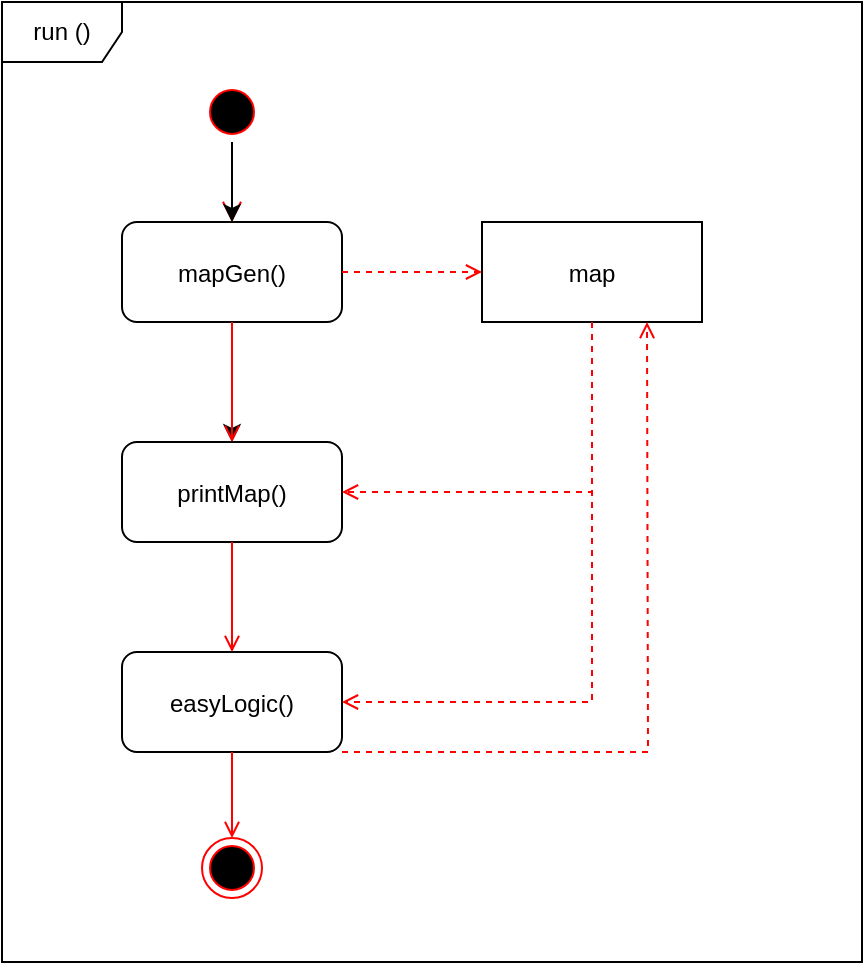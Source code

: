 <mxfile version="12.8.4" type="device" pages="2"><diagram name="run()" id="e7e014a7-5840-1c2e-5031-d8a46d1fe8dd"><mxGraphModel dx="1476" dy="795" grid="1" gridSize="10" guides="1" tooltips="1" connect="1" arrows="1" fold="1" page="1" pageScale="1" pageWidth="1169" pageHeight="826" background="#ffffff" math="0" shadow="0"><root><mxCell id="0"/><mxCell id="1" parent="0"/><mxCell id="yIL9UcURnjymwLm0LqYS-77" value="" style="group" parent="1" vertex="1" connectable="0"><mxGeometry x="20" y="20" width="430" height="480" as="geometry"/></mxCell><mxCell id="yIL9UcURnjymwLm0LqYS-53" value="run ()" style="shape=umlFrame;whiteSpace=wrap;html=1;" parent="yIL9UcURnjymwLm0LqYS-77" vertex="1"><mxGeometry width="430" height="480" as="geometry"/></mxCell><mxCell id="yIL9UcURnjymwLm0LqYS-42" value="" style="edgeStyle=elbowEdgeStyle;elbow=horizontal;verticalAlign=bottom;endArrow=open;endSize=8;strokeColor=#FF0000;endFill=1;rounded=0" parent="yIL9UcURnjymwLm0LqYS-77" target="yIL9UcURnjymwLm0LqYS-43" edge="1"><mxGeometry x="-150" y="-100" as="geometry"><mxPoint x="-135" y="-30" as="targetPoint"/><mxPoint x="115" y="70" as="sourcePoint"/></mxGeometry></mxCell><mxCell id="yIL9UcURnjymwLm0LqYS-43" value="mapGen()" style="rounded=1;" parent="yIL9UcURnjymwLm0LqYS-77" vertex="1"><mxGeometry x="60" y="110" width="110" height="50" as="geometry"/></mxCell><mxCell id="yIL9UcURnjymwLm0LqYS-44" value="printMap()" style="rounded=1;" parent="yIL9UcURnjymwLm0LqYS-77" vertex="1"><mxGeometry x="60" y="220" width="110" height="50" as="geometry"/></mxCell><mxCell id="yIL9UcURnjymwLm0LqYS-71" value="" style="edgeStyle=orthogonalEdgeStyle;rounded=0;orthogonalLoop=1;jettySize=auto;html=1;" parent="yIL9UcURnjymwLm0LqYS-77" source="yIL9UcURnjymwLm0LqYS-43" target="yIL9UcURnjymwLm0LqYS-44" edge="1"><mxGeometry relative="1" as="geometry"/></mxCell><mxCell id="yIL9UcURnjymwLm0LqYS-45" value="" style="endArrow=open;strokeColor=#FF0000;endFill=1;rounded=0" parent="yIL9UcURnjymwLm0LqYS-77" source="yIL9UcURnjymwLm0LqYS-43" target="yIL9UcURnjymwLm0LqYS-44" edge="1"><mxGeometry relative="1" as="geometry"/></mxCell><mxCell id="yIL9UcURnjymwLm0LqYS-46" value="easyLogic()" style="rounded=1;" parent="yIL9UcURnjymwLm0LqYS-77" vertex="1"><mxGeometry x="60" y="325" width="110" height="50" as="geometry"/></mxCell><mxCell id="yIL9UcURnjymwLm0LqYS-47" value="" style="endArrow=open;strokeColor=#FF0000;endFill=1;rounded=0" parent="yIL9UcURnjymwLm0LqYS-77" source="yIL9UcURnjymwLm0LqYS-44" target="yIL9UcURnjymwLm0LqYS-46" edge="1"><mxGeometry relative="1" as="geometry"/></mxCell><mxCell id="yIL9UcURnjymwLm0LqYS-50" value="" style="edgeStyle=orthogonalEdgeStyle;rounded=0;orthogonalLoop=1;jettySize=auto;html=1;exitX=0.5;exitY=1;exitDx=0;exitDy=0;" parent="yIL9UcURnjymwLm0LqYS-77" source="5" target="yIL9UcURnjymwLm0LqYS-43" edge="1"><mxGeometry relative="1" as="geometry"/></mxCell><mxCell id="5" value="" style="ellipse;shape=startState;fillColor=#000000;strokeColor=#ff0000;" parent="yIL9UcURnjymwLm0LqYS-77" vertex="1"><mxGeometry x="100" y="40" width="30" height="30" as="geometry"/></mxCell><mxCell id="yIL9UcURnjymwLm0LqYS-51" value="" style="ellipse;html=1;shape=endState;fillColor=#000000;strokeColor=#ff0000;" parent="yIL9UcURnjymwLm0LqYS-77" vertex="1"><mxGeometry x="100" y="418" width="30" height="30" as="geometry"/></mxCell><mxCell id="yIL9UcURnjymwLm0LqYS-52" value="" style="endArrow=open;strokeColor=#FF0000;endFill=1;rounded=0;entryX=0.5;entryY=0;entryDx=0;entryDy=0;exitX=0.5;exitY=1;exitDx=0;exitDy=0;" parent="yIL9UcURnjymwLm0LqYS-77" source="yIL9UcURnjymwLm0LqYS-46" target="yIL9UcURnjymwLm0LqYS-51" edge="1"><mxGeometry relative="1" as="geometry"><mxPoint x="320" y="510" as="sourcePoint"/><mxPoint x="125" y="335" as="targetPoint"/></mxGeometry></mxCell><mxCell id="yIL9UcURnjymwLm0LqYS-67" value="map" style="rounded=0;" parent="yIL9UcURnjymwLm0LqYS-77" vertex="1"><mxGeometry x="240" y="110" width="110" height="50" as="geometry"/></mxCell><mxCell id="yIL9UcURnjymwLm0LqYS-70" value="" style="endArrow=open;strokeColor=#FF0000;endFill=1;rounded=0;exitX=1;exitY=0.5;exitDx=0;exitDy=0;entryX=0;entryY=0.5;entryDx=0;entryDy=0;dashed=1;" parent="yIL9UcURnjymwLm0LqYS-77" source="yIL9UcURnjymwLm0LqYS-43" target="yIL9UcURnjymwLm0LqYS-67" edge="1"><mxGeometry relative="1" as="geometry"><mxPoint x="125.0" y="170" as="sourcePoint"/><mxPoint x="125.0" y="230" as="targetPoint"/></mxGeometry></mxCell><mxCell id="yIL9UcURnjymwLm0LqYS-73" value="" style="endArrow=open;strokeColor=#FF0000;endFill=1;rounded=0;exitX=0.5;exitY=1;exitDx=0;exitDy=0;entryX=1;entryY=0.5;entryDx=0;entryDy=0;dashed=1;" parent="yIL9UcURnjymwLm0LqYS-77" source="yIL9UcURnjymwLm0LqYS-67" target="yIL9UcURnjymwLm0LqYS-44" edge="1"><mxGeometry relative="1" as="geometry"><mxPoint x="180.0" y="145" as="sourcePoint"/><mxPoint x="250" y="145" as="targetPoint"/><Array as="points"><mxPoint x="295" y="245"/></Array></mxGeometry></mxCell><mxCell id="yIL9UcURnjymwLm0LqYS-75" value="" style="endArrow=open;strokeColor=#FF0000;endFill=1;rounded=0;exitX=0.5;exitY=1;exitDx=0;exitDy=0;dashed=1;entryX=1;entryY=0.5;entryDx=0;entryDy=0;" parent="yIL9UcURnjymwLm0LqYS-77" source="yIL9UcURnjymwLm0LqYS-67" target="yIL9UcURnjymwLm0LqYS-46" edge="1"><mxGeometry relative="1" as="geometry"><mxPoint x="305" y="170" as="sourcePoint"/><mxPoint x="250" y="220" as="targetPoint"/><Array as="points"><mxPoint x="295" y="350"/></Array></mxGeometry></mxCell><mxCell id="yIL9UcURnjymwLm0LqYS-76" value="" style="endArrow=open;strokeColor=#FF0000;endFill=1;rounded=0;exitX=1;exitY=1;exitDx=0;exitDy=0;dashed=1;entryX=0.75;entryY=1;entryDx=0;entryDy=0;" parent="yIL9UcURnjymwLm0LqYS-77" source="yIL9UcURnjymwLm0LqYS-46" target="yIL9UcURnjymwLm0LqYS-67" edge="1"><mxGeometry relative="1" as="geometry"><mxPoint x="305" y="170" as="sourcePoint"/><mxPoint x="180.0" y="360" as="targetPoint"/><Array as="points"><mxPoint x="323" y="375"/></Array></mxGeometry></mxCell></root></mxGraphModel></diagram><diagram id="_-LYIopHE-HFo_R16jnw" name="easyLogic()"><mxGraphModel dx="874" dy="921" grid="1" gridSize="10" guides="1" tooltips="1" connect="1" arrows="1" fold="1" page="1" pageScale="1" pageWidth="827" pageHeight="1169" math="0" shadow="0"><root><mxCell id="tp7iAgG9WpLpoPXJpzqL-0"/><mxCell id="tp7iAgG9WpLpoPXJpzqL-1" parent="tp7iAgG9WpLpoPXJpzqL-0"/><mxCell id="rsNQLInnvWdYx2BuLdzC-0" value="" style="ellipse;html=1;shape=startState;fillColor=#000000;strokeColor=#ff0000;rounded=0;" vertex="1" parent="tp7iAgG9WpLpoPXJpzqL-1"><mxGeometry x="275" y="60" width="30" height="30" as="geometry"/></mxCell><mxCell id="rsNQLInnvWdYx2BuLdzC-1" value="" style="edgeStyle=orthogonalEdgeStyle;html=1;verticalAlign=bottom;endArrow=open;endSize=8;strokeColor=#ff0000;entryX=0.5;entryY=0;entryDx=0;entryDy=0;" edge="1" source="rsNQLInnvWdYx2BuLdzC-0" target="rsNQLInnvWdYx2BuLdzC-4" parent="tp7iAgG9WpLpoPXJpzqL-1"><mxGeometry relative="1" as="geometry"><mxPoint x="266.25" y="130" as="targetPoint"/></mxGeometry></mxCell><mxCell id="rsNQLInnvWdYx2BuLdzC-2" style="edgeStyle=orthogonalEdgeStyle;rounded=0;orthogonalLoop=1;jettySize=auto;html=1;exitX=0.5;exitY=1;exitDx=0;exitDy=0;entryX=0.5;entryY=0;entryDx=0;entryDy=0;strokeColor=#FF0000;" edge="1" source="rsNQLInnvWdYx2BuLdzC-4" target="rsNQLInnvWdYx2BuLdzC-6" parent="tp7iAgG9WpLpoPXJpzqL-1"><mxGeometry relative="1" as="geometry"/></mxCell><mxCell id="rsNQLInnvWdYx2BuLdzC-3" style="edgeStyle=orthogonalEdgeStyle;rounded=0;orthogonalLoop=1;jettySize=auto;html=1;entryX=1;entryY=0.5;entryDx=0;entryDy=0;strokeColor=#FF0000;dashed=1;" edge="1" source="rsNQLInnvWdYx2BuLdzC-4" target="rsNQLInnvWdYx2BuLdzC-14" parent="tp7iAgG9WpLpoPXJpzqL-1"><mxGeometry relative="1" as="geometry"/></mxCell><mxCell id="rsNQLInnvWdYx2BuLdzC-4" value="spinMyHeadRightRound()" style="rounded=1;" vertex="1" parent="tp7iAgG9WpLpoPXJpzqL-1"><mxGeometry x="230" y="130" width="120" height="40" as="geometry"/></mxCell><mxCell id="rsNQLInnvWdYx2BuLdzC-5" style="edgeStyle=orthogonalEdgeStyle;rounded=0;orthogonalLoop=1;jettySize=auto;html=1;exitX=0.5;exitY=1;exitDx=0;exitDy=0;entryX=0.5;entryY=0;entryDx=0;entryDy=0;strokeColor=#FF0000;" edge="1" source="rsNQLInnvWdYx2BuLdzC-6" target="rsNQLInnvWdYx2BuLdzC-7" parent="tp7iAgG9WpLpoPXJpzqL-1"><mxGeometry relative="1" as="geometry"/></mxCell><mxCell id="rsNQLInnvWdYx2BuLdzC-6" value="reportRoverPos()" style="rounded=1;" vertex="1" parent="tp7iAgG9WpLpoPXJpzqL-1"><mxGeometry x="230" y="209" width="121.25" height="40" as="geometry"/></mxCell><mxCell id="rsNQLInnvWdYx2BuLdzC-7" value="NO WALL &amp;amp; NO HAZARD ahead" style="rhombus;whiteSpace=wrap;html=1;fillColor=#FFFFFF;strokeColor=#000000;rounded=0;" vertex="1" parent="tp7iAgG9WpLpoPXJpzqL-1"><mxGeometry x="230" y="290" width="120" height="40" as="geometry"/></mxCell><mxCell id="rsNQLInnvWdYx2BuLdzC-8" value="false" style="edgeStyle=orthogonalEdgeStyle;html=1;align=left;verticalAlign=bottom;endArrow=open;endSize=8;strokeColor=#ff0000;entryX=0;entryY=0.5;entryDx=0;entryDy=0;" edge="1" source="rsNQLInnvWdYx2BuLdzC-7" target="rsNQLInnvWdYx2BuLdzC-11" parent="tp7iAgG9WpLpoPXJpzqL-1"><mxGeometry x="-0.846" y="5" relative="1" as="geometry"><mxPoint x="411.25" y="305.0" as="targetPoint"/><mxPoint as="offset"/></mxGeometry></mxCell><mxCell id="rsNQLInnvWdYx2BuLdzC-9" value="true" style="edgeStyle=orthogonalEdgeStyle;html=1;align=left;verticalAlign=top;endArrow=open;endSize=8;strokeColor=#ff0000;exitX=0.5;exitY=1;exitDx=0;exitDy=0;entryX=0.5;entryY=0;entryDx=0;entryDy=0;" edge="1" source="rsNQLInnvWdYx2BuLdzC-7" target="rsNQLInnvWdYx2BuLdzC-13" parent="tp7iAgG9WpLpoPXJpzqL-1"><mxGeometry x="-1" relative="1" as="geometry"><mxPoint x="295.625" y="390" as="targetPoint"/></mxGeometry></mxCell><mxCell id="rsNQLInnvWdYx2BuLdzC-10" style="edgeStyle=orthogonalEdgeStyle;rounded=0;orthogonalLoop=1;jettySize=auto;html=1;exitX=1;exitY=0.5;exitDx=0;exitDy=0;entryX=0;entryY=0.5;entryDx=0;entryDy=0;strokeColor=#FF0000;" edge="1" source="rsNQLInnvWdYx2BuLdzC-11" target="rsNQLInnvWdYx2BuLdzC-19" parent="tp7iAgG9WpLpoPXJpzqL-1"><mxGeometry relative="1" as="geometry"><mxPoint x="540" y="305" as="targetPoint"/></mxGeometry></mxCell><mxCell id="rsNQLInnvWdYx2BuLdzC-11" value="turnRight()" style="rounded=1;" vertex="1" parent="tp7iAgG9WpLpoPXJpzqL-1"><mxGeometry x="390" y="290" width="120" height="40" as="geometry"/></mxCell><mxCell id="rsNQLInnvWdYx2BuLdzC-12" style="edgeStyle=orthogonalEdgeStyle;rounded=0;orthogonalLoop=1;jettySize=auto;html=1;exitX=1;exitY=0.5;exitDx=0;exitDy=0;entryX=0.5;entryY=1;entryDx=0;entryDy=0;strokeColor=#FF0000;" edge="1" source="rsNQLInnvWdYx2BuLdzC-13" target="rsNQLInnvWdYx2BuLdzC-11" parent="tp7iAgG9WpLpoPXJpzqL-1"><mxGeometry relative="1" as="geometry"/></mxCell><mxCell id="rsNQLInnvWdYx2BuLdzC-13" value="move(toNextObstacle)" style="rounded=1;" vertex="1" parent="tp7iAgG9WpLpoPXJpzqL-1"><mxGeometry x="230" y="370" width="120" height="40" as="geometry"/></mxCell><mxCell id="rsNQLInnvWdYx2BuLdzC-14" value="map" style="rounded=0;" vertex="1" parent="tp7iAgG9WpLpoPXJpzqL-1"><mxGeometry x="60" y="130" width="110" height="40" as="geometry"/></mxCell><mxCell id="rsNQLInnvWdYx2BuLdzC-15" style="edgeStyle=orthogonalEdgeStyle;rounded=0;orthogonalLoop=1;jettySize=auto;html=1;entryX=0;entryY=0.5;entryDx=0;entryDy=0;strokeColor=#FF0000;dashed=1;exitX=0.5;exitY=1;exitDx=0;exitDy=0;" edge="1" source="rsNQLInnvWdYx2BuLdzC-14" target="rsNQLInnvWdYx2BuLdzC-6" parent="tp7iAgG9WpLpoPXJpzqL-1"><mxGeometry relative="1" as="geometry"><mxPoint x="251.25" y="145" as="sourcePoint"/><mxPoint x="180" y="145" as="targetPoint"/></mxGeometry></mxCell><mxCell id="rsNQLInnvWdYx2BuLdzC-16" style="edgeStyle=orthogonalEdgeStyle;rounded=0;orthogonalLoop=1;jettySize=auto;html=1;strokeColor=#FF0000;dashed=1;entryX=0;entryY=0.5;entryDx=0;entryDy=0;exitX=0.5;exitY=1;exitDx=0;exitDy=0;" edge="1" source="rsNQLInnvWdYx2BuLdzC-14" target="rsNQLInnvWdYx2BuLdzC-13" parent="tp7iAgG9WpLpoPXJpzqL-1"><mxGeometry relative="1" as="geometry"><mxPoint x="60" y="390" as="sourcePoint"/><mxPoint x="170" y="470" as="targetPoint"/></mxGeometry></mxCell><mxCell id="rsNQLInnvWdYx2BuLdzC-17" value="true" style="edgeStyle=orthogonalEdgeStyle;rounded=0;orthogonalLoop=1;jettySize=auto;html=1;strokeColor=#FF0000;entryX=0.5;entryY=0;entryDx=0;entryDy=0;" edge="1" source="rsNQLInnvWdYx2BuLdzC-19" target="rsNQLInnvWdYx2BuLdzC-22" parent="tp7iAgG9WpLpoPXJpzqL-1"><mxGeometry relative="1" as="geometry"><mxPoint x="595.625" y="400.0" as="targetPoint"/></mxGeometry></mxCell><mxCell id="rsNQLInnvWdYx2BuLdzC-18" value="false" style="edgeStyle=orthogonalEdgeStyle;rounded=0;orthogonalLoop=1;jettySize=auto;html=1;exitX=0.5;exitY=0;exitDx=0;exitDy=0;strokeColor=#FF0000;" edge="1" source="rsNQLInnvWdYx2BuLdzC-19" target="rsNQLInnvWdYx2BuLdzC-20" parent="tp7iAgG9WpLpoPXJpzqL-1"><mxGeometry relative="1" as="geometry"><mxPoint x="595.765" y="240.0" as="targetPoint"/></mxGeometry></mxCell><mxCell id="rsNQLInnvWdYx2BuLdzC-19" value="while(true)" style="rhombus;whiteSpace=wrap;html=1;fillColor=#FFFFFF;strokeColor=#000000;rounded=0;" vertex="1" parent="tp7iAgG9WpLpoPXJpzqL-1"><mxGeometry x="550" y="290" width="120" height="40" as="geometry"/></mxCell><mxCell id="rsNQLInnvWdYx2BuLdzC-20" value="" style="ellipse;html=1;shape=endState;fillColor=#000000;strokeColor=#ff0000;" vertex="1" parent="tp7iAgG9WpLpoPXJpzqL-1"><mxGeometry x="595" y="240" width="30" height="30" as="geometry"/></mxCell><mxCell id="rsNQLInnvWdYx2BuLdzC-21" value="" style="edgeStyle=orthogonalEdgeStyle;rounded=0;orthogonalLoop=1;jettySize=auto;html=1;strokeColor=#FF0000;" edge="1" source="rsNQLInnvWdYx2BuLdzC-22" target="rsNQLInnvWdYx2BuLdzC-24" parent="tp7iAgG9WpLpoPXJpzqL-1"><mxGeometry relative="1" as="geometry"/></mxCell><mxCell id="rsNQLInnvWdYx2BuLdzC-22" value="seeTreasure()" style="rounded=1;" vertex="1" parent="tp7iAgG9WpLpoPXJpzqL-1"><mxGeometry x="550" y="370" width="120" height="40" as="geometry"/></mxCell><mxCell id="rsNQLInnvWdYx2BuLdzC-23" style="edgeStyle=orthogonalEdgeStyle;rounded=0;orthogonalLoop=1;jettySize=auto;html=1;exitX=0.5;exitY=1;exitDx=0;exitDy=0;entryX=0.5;entryY=0;entryDx=0;entryDy=0;strokeColor=#FF0000;" edge="1" source="rsNQLInnvWdYx2BuLdzC-24" target="rsNQLInnvWdYx2BuLdzC-42" parent="tp7iAgG9WpLpoPXJpzqL-1"><mxGeometry relative="1" as="geometry"/></mxCell><mxCell id="rsNQLInnvWdYx2BuLdzC-24" value="enemyInSight()" style="rounded=1;" vertex="1" parent="tp7iAgG9WpLpoPXJpzqL-1"><mxGeometry x="550" y="450" width="120" height="40" as="geometry"/></mxCell><mxCell id="rsNQLInnvWdYx2BuLdzC-25" value="false" style="edgeStyle=orthogonalEdgeStyle;rounded=0;orthogonalLoop=1;jettySize=auto;html=1;exitX=1;exitY=0.5;exitDx=0;exitDy=0;strokeColor=#FF0000;entryX=0;entryY=0.5;entryDx=0;entryDy=0;" edge="1" source="rsNQLInnvWdYx2BuLdzC-27" target="rsNQLInnvWdYx2BuLdzC-37" parent="tp7iAgG9WpLpoPXJpzqL-1"><mxGeometry relative="1" as="geometry"><mxPoint x="1045.838" y="820" as="targetPoint"/></mxGeometry></mxCell><mxCell id="rsNQLInnvWdYx2BuLdzC-26" value="true" style="edgeStyle=orthogonalEdgeStyle;rounded=0;orthogonalLoop=1;jettySize=auto;html=1;strokeColor=#FF0000;" edge="1" source="rsNQLInnvWdYx2BuLdzC-27" target="rsNQLInnvWdYx2BuLdzC-53" parent="tp7iAgG9WpLpoPXJpzqL-1"><mxGeometry relative="1" as="geometry"/></mxCell><mxCell id="rsNQLInnvWdYx2BuLdzC-27" value="WALL OR HAZARD ahead" style="rhombus;whiteSpace=wrap;html=1;fillColor=#FFFFFF;strokeColor=#000000;rounded=0;" vertex="1" parent="tp7iAgG9WpLpoPXJpzqL-1"><mxGeometry x="550" y="770" width="120" height="40" as="geometry"/></mxCell><mxCell id="9hM7hw5sZn8iG_QhuTRT-4" style="edgeStyle=orthogonalEdgeStyle;rounded=0;orthogonalLoop=1;jettySize=auto;html=1;exitX=0.5;exitY=1;exitDx=0;exitDy=0;strokeColor=#FF0000;entryX=1;entryY=0.5;entryDx=0;entryDy=0;" edge="1" parent="tp7iAgG9WpLpoPXJpzqL-1" source="rsNQLInnvWdYx2BuLdzC-30" target="rsNQLInnvWdYx2BuLdzC-19"><mxGeometry relative="1" as="geometry"><mxPoint x="1280" y="760" as="targetPoint"/><Array as="points"><mxPoint x="610" y="1070"/><mxPoint x="1280" y="1070"/><mxPoint x="1280" y="310"/></Array></mxGeometry></mxCell><mxCell id="rsNQLInnvWdYx2BuLdzC-30" value="turnRight()" style="rounded=1;" vertex="1" parent="tp7iAgG9WpLpoPXJpzqL-1"><mxGeometry x="550" y="1010" width="120" height="40" as="geometry"/></mxCell><mxCell id="rsNQLInnvWdYx2BuLdzC-31" value="true" style="edgeStyle=orthogonalEdgeStyle;rounded=0;orthogonalLoop=1;jettySize=auto;html=1;strokeColor=#FF0000;" edge="1" source="rsNQLInnvWdYx2BuLdzC-33" target="rsNQLInnvWdYx2BuLdzC-30" parent="tp7iAgG9WpLpoPXJpzqL-1"><mxGeometry relative="1" as="geometry"/></mxCell><mxCell id="rsNQLInnvWdYx2BuLdzC-32" value="false" style="edgeStyle=orthogonalEdgeStyle;rounded=0;orthogonalLoop=1;jettySize=auto;html=1;exitX=1;exitY=0.5;exitDx=0;exitDy=0;entryX=0;entryY=0.5;entryDx=0;entryDy=0;strokeColor=#FF0000;" edge="1" source="rsNQLInnvWdYx2BuLdzC-33" target="rsNQLInnvWdYx2BuLdzC-37" parent="tp7iAgG9WpLpoPXJpzqL-1"><mxGeometry relative="1" as="geometry"/></mxCell><mxCell id="rsNQLInnvWdYx2BuLdzC-33" value="WALL OR HAZARD ahead" style="rhombus;whiteSpace=wrap;html=1;fillColor=#FFFFFF;strokeColor=#000000;rounded=0;" vertex="1" parent="tp7iAgG9WpLpoPXJpzqL-1"><mxGeometry x="550" y="930" width="120" height="40" as="geometry"/></mxCell><mxCell id="rsNQLInnvWdYx2BuLdzC-34" value="" style="edgeStyle=orthogonalEdgeStyle;rounded=0;orthogonalLoop=1;jettySize=auto;html=1;strokeColor=#FF0000;" edge="1" source="rsNQLInnvWdYx2BuLdzC-53" target="rsNQLInnvWdYx2BuLdzC-33" parent="tp7iAgG9WpLpoPXJpzqL-1"><mxGeometry relative="1" as="geometry"><mxPoint x="1206.25" y="660" as="sourcePoint"/><mxPoint x="1206.25" y="740" as="targetPoint"/></mxGeometry></mxCell><mxCell id="rsNQLInnvWdYx2BuLdzC-35" value="true" style="edgeStyle=orthogonalEdgeStyle;rounded=0;orthogonalLoop=1;jettySize=auto;html=1;exitX=0.5;exitY=1;exitDx=0;exitDy=0;strokeColor=#FF0000;entryX=0.5;entryY=0;entryDx=0;entryDy=0;" edge="1" source="rsNQLInnvWdYx2BuLdzC-37" target="rsNQLInnvWdYx2BuLdzC-38" parent="tp7iAgG9WpLpoPXJpzqL-1"><mxGeometry relative="1" as="geometry"><mxPoint x="1281.25" y="805.412" as="targetPoint"/></mxGeometry></mxCell><mxCell id="rsNQLInnvWdYx2BuLdzC-36" value="false" style="edgeStyle=orthogonalEdgeStyle;rounded=0;orthogonalLoop=1;jettySize=auto;html=1;exitX=1;exitY=0.5;exitDx=0;exitDy=0;entryX=0;entryY=0.5;entryDx=0;entryDy=0;strokeColor=#FF0000;" edge="1" source="rsNQLInnvWdYx2BuLdzC-37" target="rsNQLInnvWdYx2BuLdzC-39" parent="tp7iAgG9WpLpoPXJpzqL-1"><mxGeometry relative="1" as="geometry"/></mxCell><mxCell id="rsNQLInnvWdYx2BuLdzC-37" value="NO WALL &amp;amp; NO HAZARD ahead" style="rhombus;whiteSpace=wrap;html=1;fillColor=#FFFFFF;strokeColor=#000000;rounded=0;" vertex="1" parent="tp7iAgG9WpLpoPXJpzqL-1"><mxGeometry x="710" y="850" width="120" height="40" as="geometry"/></mxCell><mxCell id="9hM7hw5sZn8iG_QhuTRT-5" style="edgeStyle=orthogonalEdgeStyle;rounded=0;orthogonalLoop=1;jettySize=auto;html=1;exitX=1;exitY=0.5;exitDx=0;exitDy=0;entryX=1;entryY=0.5;entryDx=0;entryDy=0;strokeColor=#FF0000;" edge="1" parent="tp7iAgG9WpLpoPXJpzqL-1" source="rsNQLInnvWdYx2BuLdzC-38" target="rsNQLInnvWdYx2BuLdzC-19"><mxGeometry relative="1" as="geometry"><Array as="points"><mxPoint x="1280" y="950"/><mxPoint x="1280" y="310"/></Array></mxGeometry></mxCell><mxCell id="rsNQLInnvWdYx2BuLdzC-38" value="move(1);" style="rounded=1;" vertex="1" parent="tp7iAgG9WpLpoPXJpzqL-1"><mxGeometry x="710" y="930" width="120" height="40" as="geometry"/></mxCell><mxCell id="9hM7hw5sZn8iG_QhuTRT-2" style="edgeStyle=orthogonalEdgeStyle;rounded=0;orthogonalLoop=1;jettySize=auto;html=1;exitX=1;exitY=0.5;exitDx=0;exitDy=0;entryX=1;entryY=0.5;entryDx=0;entryDy=0;strokeColor=#FF0000;" edge="1" parent="tp7iAgG9WpLpoPXJpzqL-1" source="rsNQLInnvWdYx2BuLdzC-39" target="rsNQLInnvWdYx2BuLdzC-19"><mxGeometry relative="1" as="geometry"><Array as="points"><mxPoint x="1280" y="870"/><mxPoint x="1280" y="310"/></Array></mxGeometry></mxCell><mxCell id="rsNQLInnvWdYx2BuLdzC-39" value="turnLeft()" style="rounded=1;" vertex="1" parent="tp7iAgG9WpLpoPXJpzqL-1"><mxGeometry x="870" y="850" width="120" height="40" as="geometry"/></mxCell><mxCell id="rsNQLInnvWdYx2BuLdzC-40" value="false" style="edgeStyle=orthogonalEdgeStyle;rounded=0;orthogonalLoop=1;jettySize=auto;html=1;strokeColor=#FF0000;" edge="1" source="rsNQLInnvWdYx2BuLdzC-42" target="rsNQLInnvWdYx2BuLdzC-47" parent="tp7iAgG9WpLpoPXJpzqL-1"><mxGeometry relative="1" as="geometry"/></mxCell><mxCell id="rsNQLInnvWdYx2BuLdzC-41" value="true" style="edgeStyle=orthogonalEdgeStyle;rounded=0;orthogonalLoop=1;jettySize=auto;html=1;strokeColor=#FF0000;" edge="1" source="rsNQLInnvWdYx2BuLdzC-42" target="rsNQLInnvWdYx2BuLdzC-44" parent="tp7iAgG9WpLpoPXJpzqL-1"><mxGeometry relative="1" as="geometry"/></mxCell><mxCell id="rsNQLInnvWdYx2BuLdzC-42" value="NO WALL OR HAZARD ahead" style="rhombus;whiteSpace=wrap;html=1;fillColor=#FFFFFF;strokeColor=#000000;rounded=0;" vertex="1" parent="tp7iAgG9WpLpoPXJpzqL-1"><mxGeometry x="550" y="530" width="120" height="40" as="geometry"/></mxCell><mxCell id="rsNQLInnvWdYx2BuLdzC-43" value="" style="edgeStyle=orthogonalEdgeStyle;rounded=0;orthogonalLoop=1;jettySize=auto;html=1;strokeColor=#FF0000;entryX=0.5;entryY=0;entryDx=0;entryDy=0;" edge="1" source="rsNQLInnvWdYx2BuLdzC-44" target="rsNQLInnvWdYx2BuLdzC-51" parent="tp7iAgG9WpLpoPXJpzqL-1"><mxGeometry relative="1" as="geometry"><mxPoint x="850" y="545" as="targetPoint"/></mxGeometry></mxCell><mxCell id="rsNQLInnvWdYx2BuLdzC-44" value="move(1);" style="rounded=1;" vertex="1" parent="tp7iAgG9WpLpoPXJpzqL-1"><mxGeometry x="550" y="610" width="120" height="40" as="geometry"/></mxCell><mxCell id="rsNQLInnvWdYx2BuLdzC-45" value="" style="edgeStyle=orthogonalEdgeStyle;rounded=0;orthogonalLoop=1;jettySize=auto;html=1;strokeColor=#FF0000;" edge="1" source="rsNQLInnvWdYx2BuLdzC-51" target="rsNQLInnvWdYx2BuLdzC-27" parent="tp7iAgG9WpLpoPXJpzqL-1"><mxGeometry relative="1" as="geometry"/></mxCell><mxCell id="rsNQLInnvWdYx2BuLdzC-46" value="" style="edgeStyle=orthogonalEdgeStyle;rounded=0;orthogonalLoop=1;jettySize=auto;html=1;strokeColor=#FF0000;" edge="1" source="rsNQLInnvWdYx2BuLdzC-47" target="rsNQLInnvWdYx2BuLdzC-49" parent="tp7iAgG9WpLpoPXJpzqL-1"><mxGeometry relative="1" as="geometry"/></mxCell><mxCell id="rsNQLInnvWdYx2BuLdzC-47" value="turnLeft()" style="rounded=1;" vertex="1" parent="tp7iAgG9WpLpoPXJpzqL-1"><mxGeometry x="710" y="530" width="120" height="40" as="geometry"/></mxCell><mxCell id="rsNQLInnvWdYx2BuLdzC-48" value="true" style="edgeStyle=orthogonalEdgeStyle;rounded=0;orthogonalLoop=1;jettySize=auto;html=1;exitX=0.5;exitY=1;exitDx=0;exitDy=0;entryX=0.5;entryY=0;entryDx=0;entryDy=0;strokeColor=#FF0000;" edge="1" source="rsNQLInnvWdYx2BuLdzC-49" target="rsNQLInnvWdYx2BuLdzC-50" parent="tp7iAgG9WpLpoPXJpzqL-1"><mxGeometry relative="1" as="geometry"/></mxCell><mxCell id="rsNQLInnvWdYx2BuLdzC-49" value="NO WALL OR HAZARD ahead" style="rhombus;whiteSpace=wrap;html=1;fillColor=#FFFFFF;strokeColor=#000000;rounded=0;" vertex="1" parent="tp7iAgG9WpLpoPXJpzqL-1"><mxGeometry x="870" y="530" width="120" height="40" as="geometry"/></mxCell><mxCell id="9hM7hw5sZn8iG_QhuTRT-1" style="edgeStyle=orthogonalEdgeStyle;rounded=0;orthogonalLoop=1;jettySize=auto;html=1;exitX=0.5;exitY=1;exitDx=0;exitDy=0;entryX=1;entryY=0.5;entryDx=0;entryDy=0;strokeColor=#FF0000;" edge="1" parent="tp7iAgG9WpLpoPXJpzqL-1" source="rsNQLInnvWdYx2BuLdzC-50" target="rsNQLInnvWdYx2BuLdzC-19"><mxGeometry relative="1" as="geometry"><Array as="points"><mxPoint x="930" y="670"/><mxPoint x="1280" y="670"/><mxPoint x="1280" y="310"/></Array></mxGeometry></mxCell><mxCell id="rsNQLInnvWdYx2BuLdzC-50" value="move(1);" style="rounded=1;" vertex="1" parent="tp7iAgG9WpLpoPXJpzqL-1"><mxGeometry x="870" y="610" width="120" height="40" as="geometry"/></mxCell><mxCell id="rsNQLInnvWdYx2BuLdzC-51" value="turnLeft()" style="rounded=1;" vertex="1" parent="tp7iAgG9WpLpoPXJpzqL-1"><mxGeometry x="550" y="690" width="120" height="40" as="geometry"/></mxCell><mxCell id="rsNQLInnvWdYx2BuLdzC-52" style="edgeStyle=orthogonalEdgeStyle;rounded=0;orthogonalLoop=1;jettySize=auto;html=1;exitX=0;exitY=0.5;exitDx=0;exitDy=0;strokeColor=#FF0000;entryX=1;entryY=0.5;entryDx=0;entryDy=0;" edge="1" source="rsNQLInnvWdYx2BuLdzC-53" parent="tp7iAgG9WpLpoPXJpzqL-1" target="rsNQLInnvWdYx2BuLdzC-19"><mxGeometry relative="1" as="geometry"><mxPoint x="400" y="870" as="targetPoint"/><Array as="points"><mxPoint x="480" y="870"/><mxPoint x="480" y="1120"/><mxPoint x="1280" y="1120"/><mxPoint x="1280" y="310"/></Array></mxGeometry></mxCell><mxCell id="rsNQLInnvWdYx2BuLdzC-53" value="turnRight()" style="rounded=1;" vertex="1" parent="tp7iAgG9WpLpoPXJpzqL-1"><mxGeometry x="550" y="850" width="120" height="40" as="geometry"/></mxCell><mxCell id="rsNQLInnvWdYx2BuLdzC-54" value="false" style="edgeStyle=orthogonalEdgeStyle;rounded=0;orthogonalLoop=1;jettySize=auto;html=1;exitX=1;exitY=0.5;exitDx=0;exitDy=0;entryX=0;entryY=0.5;entryDx=0;entryDy=0;strokeColor=#FF0000;" edge="1" source="rsNQLInnvWdYx2BuLdzC-49" target="rsNQLInnvWdYx2BuLdzC-56" parent="tp7iAgG9WpLpoPXJpzqL-1"><mxGeometry relative="1" as="geometry"><mxPoint x="1010" y="550" as="sourcePoint"/></mxGeometry></mxCell><mxCell id="rsNQLInnvWdYx2BuLdzC-55" value="" style="edgeStyle=orthogonalEdgeStyle;rounded=0;orthogonalLoop=1;jettySize=auto;html=1;strokeColor=#FF0000;" edge="1" source="rsNQLInnvWdYx2BuLdzC-56" target="rsNQLInnvWdYx2BuLdzC-57" parent="tp7iAgG9WpLpoPXJpzqL-1"><mxGeometry relative="1" as="geometry"/></mxCell><mxCell id="rsNQLInnvWdYx2BuLdzC-56" value="turnLeft()" style="rounded=1;" vertex="1" parent="tp7iAgG9WpLpoPXJpzqL-1"><mxGeometry x="1030" y="530" width="120" height="40" as="geometry"/></mxCell><mxCell id="9hM7hw5sZn8iG_QhuTRT-0" style="edgeStyle=orthogonalEdgeStyle;rounded=0;orthogonalLoop=1;jettySize=auto;html=1;strokeColor=#FF0000;entryX=1;entryY=0.5;entryDx=0;entryDy=0;" edge="1" parent="tp7iAgG9WpLpoPXJpzqL-1" source="rsNQLInnvWdYx2BuLdzC-57" target="rsNQLInnvWdYx2BuLdzC-19"><mxGeometry relative="1" as="geometry"><mxPoint x="1240" y="280" as="targetPoint"/><Array as="points"><mxPoint x="1280" y="630"/><mxPoint x="1280" y="310"/></Array></mxGeometry></mxCell><mxCell id="rsNQLInnvWdYx2BuLdzC-57" value="turnLeft()" style="rounded=1;" vertex="1" parent="tp7iAgG9WpLpoPXJpzqL-1"><mxGeometry x="1030" y="610" width="120" height="40" as="geometry"/></mxCell></root></mxGraphModel></diagram></mxfile>